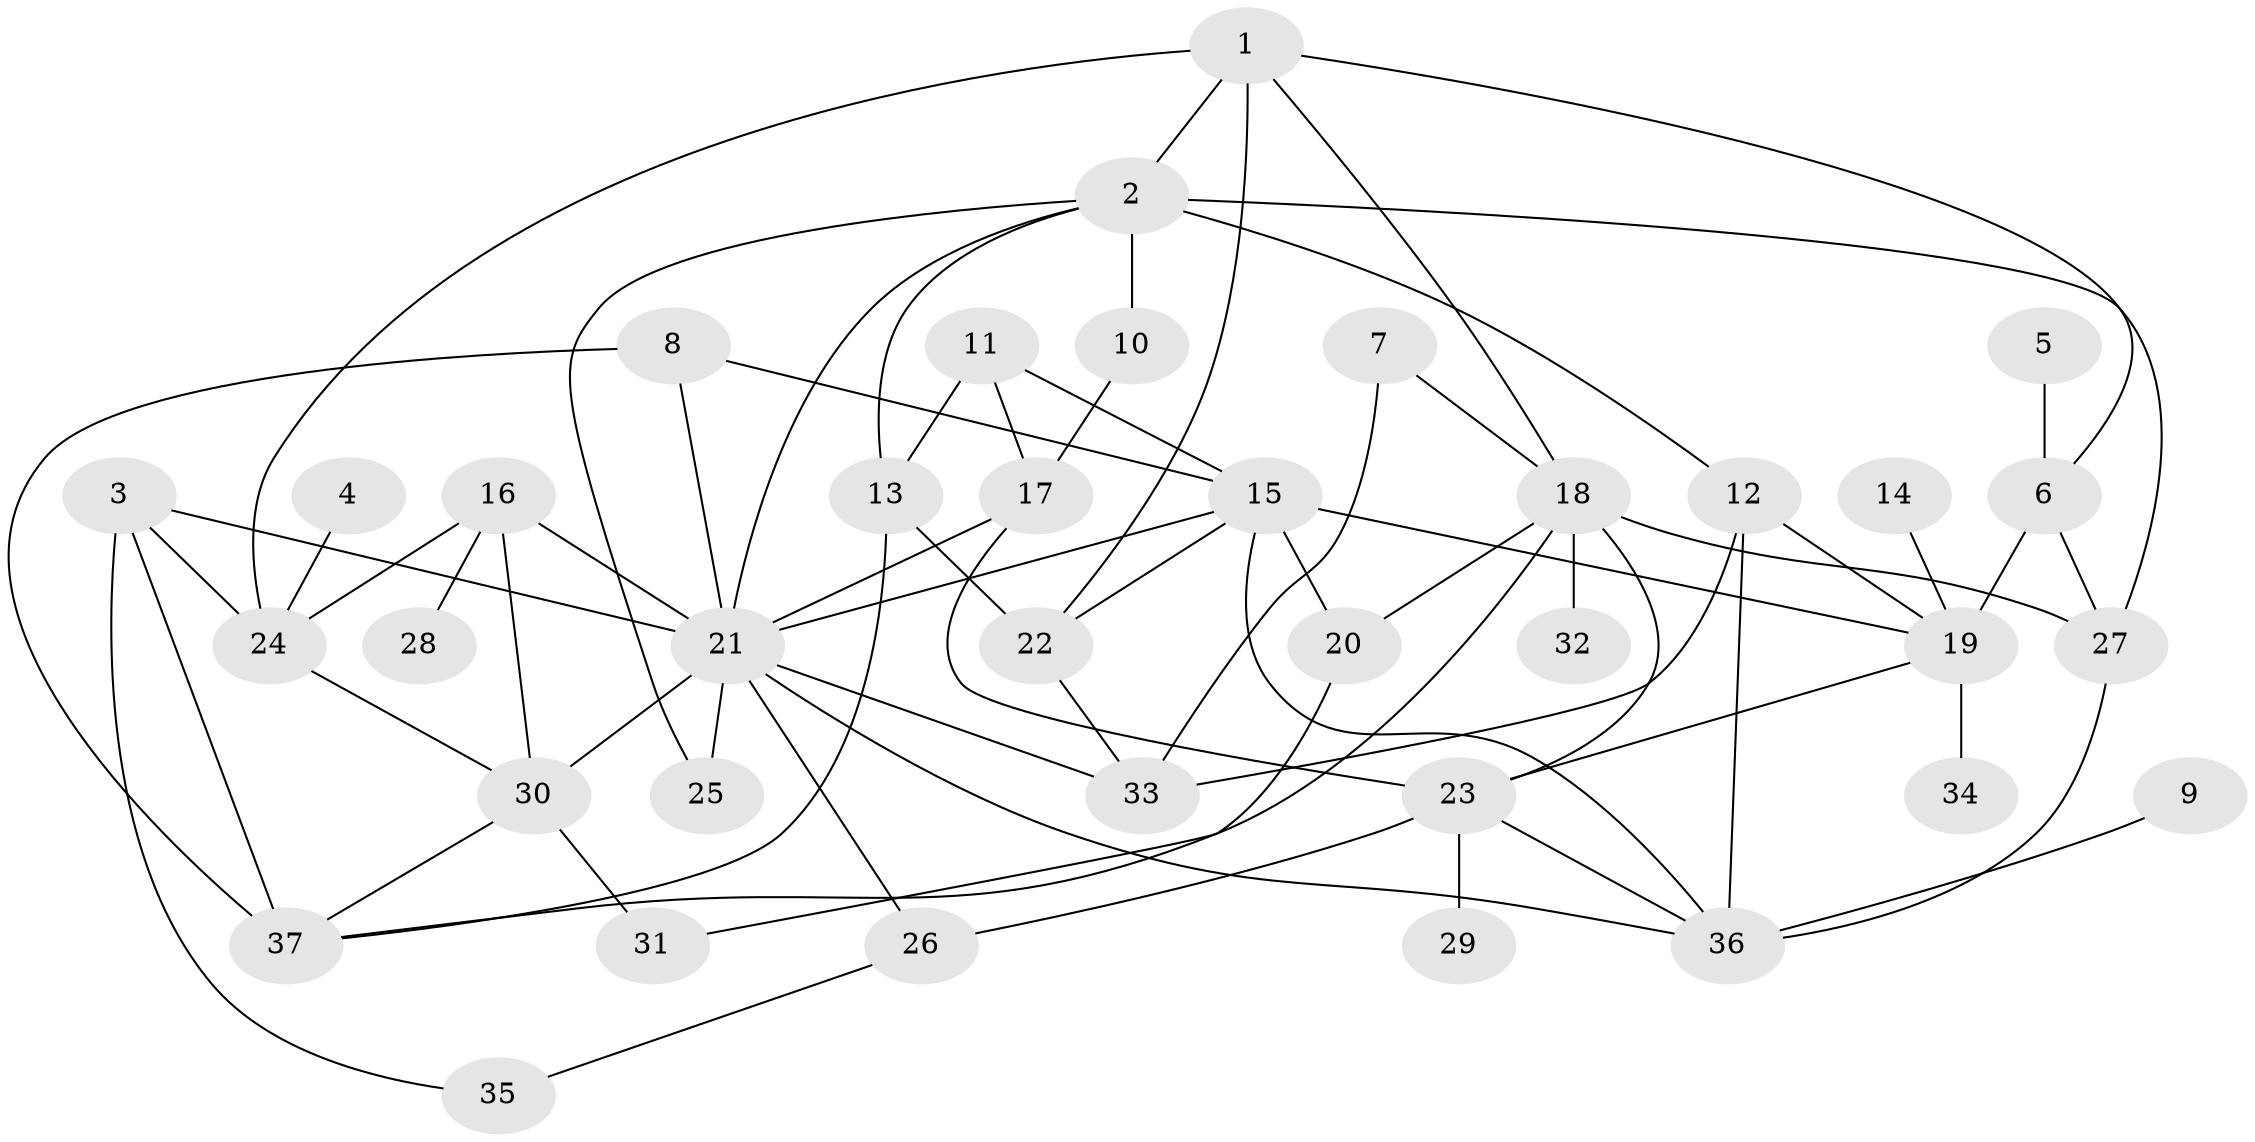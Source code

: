 // original degree distribution, {4: 0.1917808219178082, 6: 0.0410958904109589, 3: 0.2465753424657534, 5: 0.0958904109589041, 2: 0.2191780821917808, 1: 0.1917808219178082, 7: 0.0136986301369863}
// Generated by graph-tools (version 1.1) at 2025/49/03/09/25 03:49:21]
// undirected, 37 vertices, 68 edges
graph export_dot {
graph [start="1"]
  node [color=gray90,style=filled];
  1;
  2;
  3;
  4;
  5;
  6;
  7;
  8;
  9;
  10;
  11;
  12;
  13;
  14;
  15;
  16;
  17;
  18;
  19;
  20;
  21;
  22;
  23;
  24;
  25;
  26;
  27;
  28;
  29;
  30;
  31;
  32;
  33;
  34;
  35;
  36;
  37;
  1 -- 2 [weight=1.0];
  1 -- 6 [weight=1.0];
  1 -- 18 [weight=1.0];
  1 -- 22 [weight=1.0];
  1 -- 24 [weight=1.0];
  2 -- 10 [weight=1.0];
  2 -- 12 [weight=1.0];
  2 -- 13 [weight=1.0];
  2 -- 21 [weight=1.0];
  2 -- 25 [weight=1.0];
  2 -- 27 [weight=1.0];
  3 -- 21 [weight=1.0];
  3 -- 24 [weight=1.0];
  3 -- 35 [weight=1.0];
  3 -- 37 [weight=1.0];
  4 -- 24 [weight=1.0];
  5 -- 6 [weight=1.0];
  6 -- 19 [weight=1.0];
  6 -- 27 [weight=1.0];
  7 -- 18 [weight=1.0];
  7 -- 33 [weight=1.0];
  8 -- 15 [weight=1.0];
  8 -- 21 [weight=1.0];
  8 -- 37 [weight=2.0];
  9 -- 36 [weight=1.0];
  10 -- 17 [weight=1.0];
  11 -- 13 [weight=1.0];
  11 -- 15 [weight=1.0];
  11 -- 17 [weight=1.0];
  12 -- 19 [weight=1.0];
  12 -- 33 [weight=1.0];
  12 -- 36 [weight=1.0];
  13 -- 22 [weight=1.0];
  13 -- 37 [weight=1.0];
  14 -- 19 [weight=1.0];
  15 -- 19 [weight=1.0];
  15 -- 20 [weight=2.0];
  15 -- 21 [weight=1.0];
  15 -- 22 [weight=1.0];
  15 -- 36 [weight=1.0];
  16 -- 21 [weight=1.0];
  16 -- 24 [weight=1.0];
  16 -- 28 [weight=1.0];
  16 -- 30 [weight=1.0];
  17 -- 21 [weight=1.0];
  17 -- 23 [weight=1.0];
  18 -- 20 [weight=1.0];
  18 -- 23 [weight=1.0];
  18 -- 27 [weight=1.0];
  18 -- 32 [weight=1.0];
  18 -- 37 [weight=1.0];
  19 -- 23 [weight=1.0];
  19 -- 34 [weight=1.0];
  20 -- 31 [weight=1.0];
  21 -- 25 [weight=1.0];
  21 -- 26 [weight=1.0];
  21 -- 30 [weight=1.0];
  21 -- 33 [weight=1.0];
  21 -- 36 [weight=1.0];
  22 -- 33 [weight=1.0];
  23 -- 26 [weight=1.0];
  23 -- 29 [weight=1.0];
  23 -- 36 [weight=1.0];
  24 -- 30 [weight=1.0];
  26 -- 35 [weight=1.0];
  27 -- 36 [weight=1.0];
  30 -- 31 [weight=1.0];
  30 -- 37 [weight=1.0];
}
